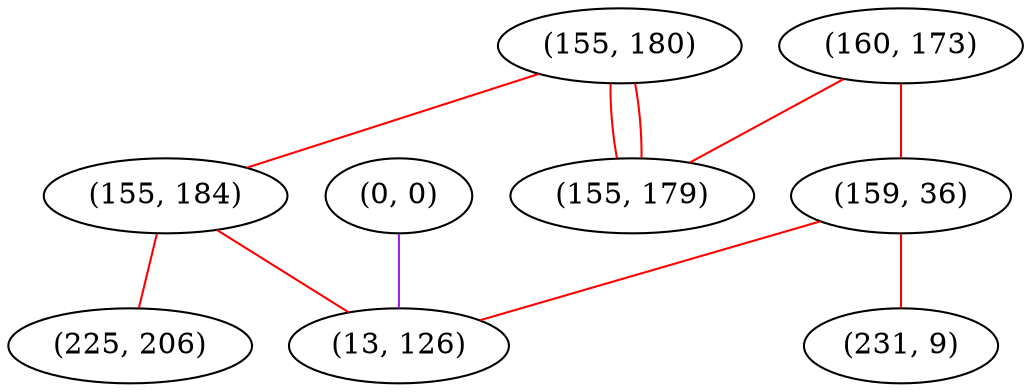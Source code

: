 graph "" {
"(0, 0)";
"(155, 180)";
"(155, 184)";
"(160, 173)";
"(225, 206)";
"(155, 179)";
"(159, 36)";
"(13, 126)";
"(231, 9)";
"(0, 0)" -- "(13, 126)"  [color=purple, key=0, weight=4];
"(155, 180)" -- "(155, 184)"  [color=red, key=0, weight=1];
"(155, 180)" -- "(155, 179)"  [color=red, key=0, weight=1];
"(155, 180)" -- "(155, 179)"  [color=red, key=1, weight=1];
"(155, 184)" -- "(13, 126)"  [color=red, key=0, weight=1];
"(155, 184)" -- "(225, 206)"  [color=red, key=0, weight=1];
"(160, 173)" -- "(159, 36)"  [color=red, key=0, weight=1];
"(160, 173)" -- "(155, 179)"  [color=red, key=0, weight=1];
"(159, 36)" -- "(13, 126)"  [color=red, key=0, weight=1];
"(159, 36)" -- "(231, 9)"  [color=red, key=0, weight=1];
}
